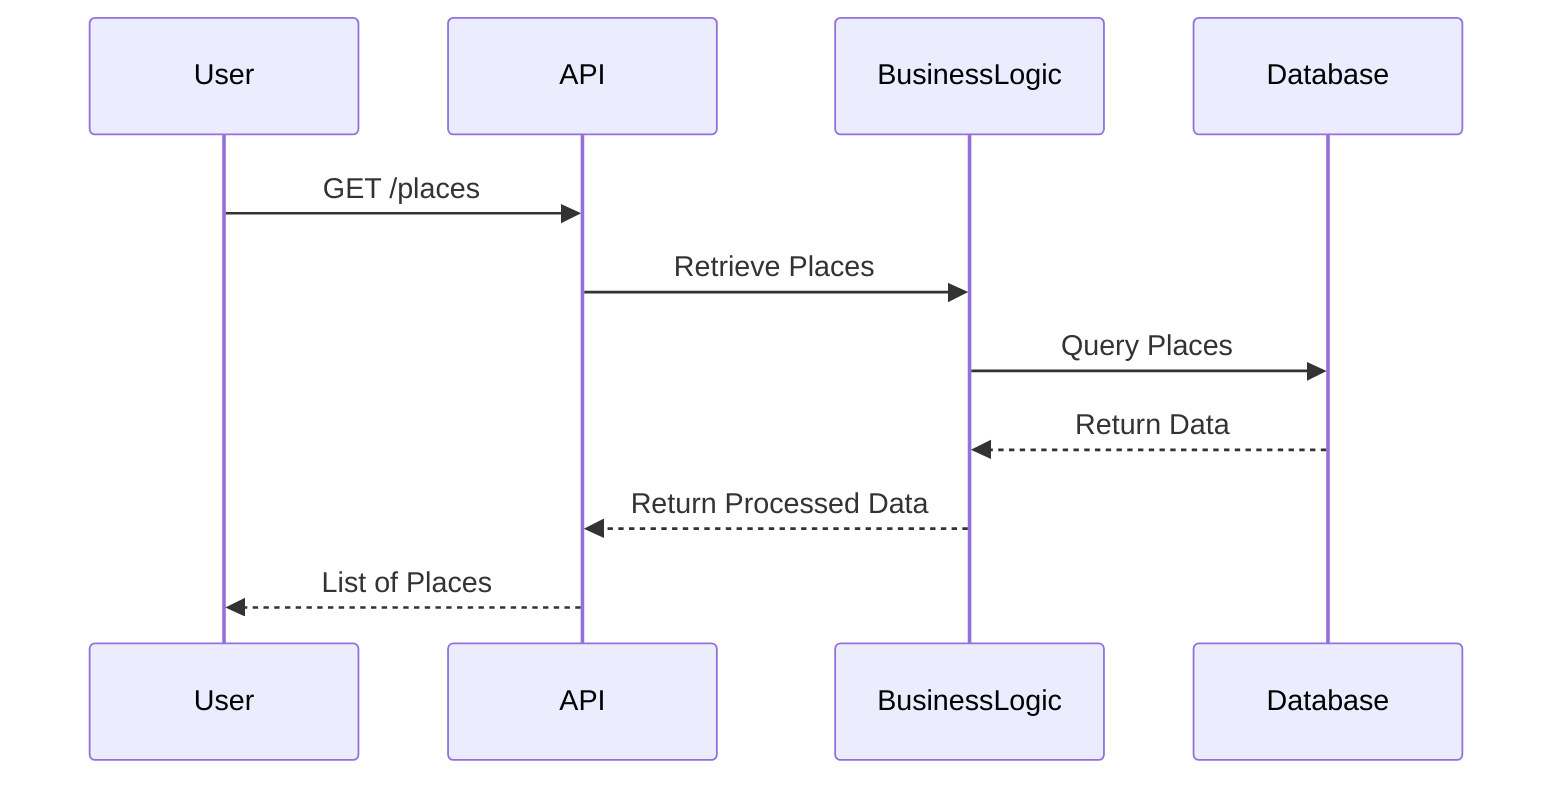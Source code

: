 sequenceDiagram
    participant User
    participant API
    participant BusinessLogic
    participant Database

    User->>API: GET /places
    API->>BusinessLogic: Retrieve Places
    BusinessLogic->>Database: Query Places
    Database-->>BusinessLogic: Return Data
    BusinessLogic-->>API: Return Processed Data
    API-->>User: List of Places